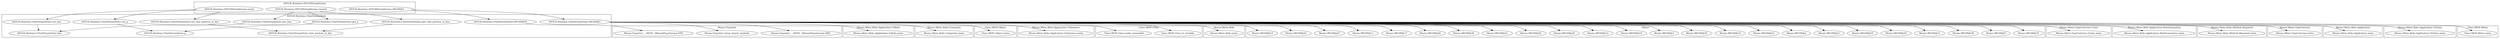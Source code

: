 digraph {
graph [overlap=false]
subgraph cluster_Moose_Meta_Role_Application_ToRole {
	label="Moose::Meta::Role::Application::ToRole";
	"Moose::Meta::Role::Application::ToRole::meta";
}
subgraph cluster_Moose_Meta_Role_Composite {
	label="Moose::Meta::Role::Composite";
	"Moose::Meta::Role::Composite::meta";
}
subgraph cluster_Class_MOP_Object {
	label="Class::MOP::Object";
	"Class::MOP::Object::meta";
}
subgraph cluster_Moose_Meta_Role_Application_ToInstance {
	label="Moose::Meta::Role::Application::ToInstance";
	"Moose::Meta::Role::Application::ToInstance::meta";
}
subgraph cluster_Moose_Exporter {
	label="Moose::Exporter";
	"Moose::Exporter::__ANON__[Moose/Exporter.pm:479]";
	"Moose::Exporter::__ANON__[Moose/Exporter.pm:390]";
	"Moose::Exporter::setup_import_methods";
}
subgraph cluster_Class_MOP_Class {
	label="Class::MOP::Class";
	"Class::MOP::Class::is_mutable";
	"Class::MOP::Class::make_immutable";
}
subgraph cluster_Moose_Meta_Role {
	label="Moose::Meta::Role";
	"Moose::Meta::Role::meta";
}
subgraph cluster_Moose {
	label="Moose";
	"Moose::BEGIN@15";
	"Moose::BEGIN@12";
	"Moose::BEGIN@29";
	"Moose::BEGIN@20";
	"Moose::BEGIN@21";
	"Moose::BEGIN@36";
	"Moose::BEGIN@28";
	"Moose::BEGIN@17";
	"Moose::BEGIN@11";
	"Moose::BEGIN@27";
	"Moose::BEGIN@32";
	"Moose::BEGIN@14";
	"Moose::BEGIN@19";
	"Moose::BEGIN@5";
	"Moose::BEGIN@38";
	"Moose::BEGIN@31";
	"Moose::BEGIN@30";
	"Moose::BEGIN@35";
	"Moose::BEGIN@23";
	"Moose::BEGIN@2";
	"Moose::BEGIN@22";
	"Moose::BEGIN@33";
	"Moose::BEGIN@25";
	"Moose::BEGIN@3";
}
subgraph cluster_Moose_Meta_TypeCoercion_Union {
	label="Moose::Meta::TypeCoercion::Union";
	"Moose::Meta::TypeCoercion::Union::meta";
}
subgraph cluster_Moose_Meta_Role_Application_RoleSummation {
	label="Moose::Meta::Role::Application::RoleSummation";
	"Moose::Meta::Role::Application::RoleSummation::meta";
}
subgraph cluster_ANTLR_Runtime_CharStreamState {
	label="ANTLR::Runtime::CharStreamState";
	"ANTLR::Runtime::CharStreamState::set_char_position_in_line";
	"ANTLR::Runtime::CharStreamState::p";
	"ANTLR::Runtime::CharStreamState::line";
	"ANTLR::Runtime::CharStreamState::char_position_in_line";
	"ANTLR::Runtime::CharStreamState::get_line";
	"ANTLR::Runtime::CharStreamState::get_p";
	"ANTLR::Runtime::CharStreamState::set_p";
	"ANTLR::Runtime::CharStreamState::get_char_position_in_line";
	"ANTLR::Runtime::CharStreamState::BEGIN@59";
	"ANTLR::Runtime::CharStreamState::set_line";
	"ANTLR::Runtime::CharStreamState::BEGIN@3";
}
subgraph cluster_Moose_Meta_Role_Method_Required {
	label="Moose::Meta::Role::Method::Required";
	"Moose::Meta::Role::Method::Required::meta";
}
subgraph cluster_ANTLR_Runtime_ANTLRStringStream {
	label="ANTLR::Runtime::ANTLRStringStream";
	"ANTLR::Runtime::ANTLRStringStream::BEGIN@5";
	"ANTLR::Runtime::ANTLRStringStream::mark";
	"ANTLR::Runtime::ANTLRStringStream::rewind";
}
subgraph cluster_Moose_Meta_TypeCoercion {
	label="Moose::Meta::TypeCoercion";
	"Moose::Meta::TypeCoercion::meta";
}
subgraph cluster_Moose_Meta_Role_Application {
	label="Moose::Meta::Role::Application";
	"Moose::Meta::Role::Application::meta";
}
subgraph cluster_Moose_Meta_Role_Application_ToClass {
	label="Moose::Meta::Role::Application::ToClass";
	"Moose::Meta::Role::Application::ToClass::meta";
}
subgraph cluster_Class_MOP_Mixin {
	label="Class::MOP::Mixin";
	"Class::MOP::Mixin::meta";
}
"ANTLR::Runtime::CharStreamState::BEGIN@59" -> "Moose::Exporter::__ANON__[Moose/Exporter.pm:479]";
"ANTLR::Runtime::CharStreamState::BEGIN@3" -> "Moose::BEGIN@20";
"ANTLR::Runtime::CharStreamState::BEGIN@3" -> "Moose::BEGIN@11";
"ANTLR::Runtime::CharStreamState::get_p" -> "ANTLR::Runtime::CharStreamState::p";
"ANTLR::Runtime::CharStreamState::set_p" -> "ANTLR::Runtime::CharStreamState::p";
"ANTLR::Runtime::CharStreamState::BEGIN@3" -> "Moose::Meta::TypeCoercion::meta";
"ANTLR::Runtime::ANTLRStringStream::mark" -> "ANTLR::Runtime::CharStreamState::set_line";
"ANTLR::Runtime::CharStreamState::BEGIN@3" -> "Moose::BEGIN@12";
"ANTLR::Runtime::CharStreamState::BEGIN@3" -> "Class::MOP::Class::is_mutable";
"ANTLR::Runtime::CharStreamState::BEGIN@3" -> "Moose::BEGIN@35";
"ANTLR::Runtime::ANTLRStringStream::mark" -> "ANTLR::Runtime::CharStreamState::set_char_position_in_line";
"ANTLR::Runtime::CharStreamState::BEGIN@3" -> "Moose::Meta::Role::Application::RoleSummation::meta";
"ANTLR::Runtime::CharStreamState::BEGIN@3" -> "Moose::BEGIN@29";
"ANTLR::Runtime::CharStreamState::BEGIN@3" -> "Class::MOP::Object::meta";
"ANTLR::Runtime::CharStreamState::BEGIN@3" -> "Moose::Meta::Role::Application::ToRole::meta";
"ANTLR::Runtime::CharStreamState::BEGIN@3" -> "Moose::BEGIN@17";
"ANTLR::Runtime::CharStreamState::BEGIN@3" -> "Moose::BEGIN@25";
"ANTLR::Runtime::ANTLRStringStream::BEGIN@5" -> "ANTLR::Runtime::CharStreamState::BEGIN@59";
"ANTLR::Runtime::ANTLRStringStream::rewind" -> "ANTLR::Runtime::CharStreamState::get_line";
"ANTLR::Runtime::CharStreamState::BEGIN@3" -> "Moose::Exporter::setup_import_methods";
"ANTLR::Runtime::CharStreamState::BEGIN@3" -> "Moose::BEGIN@31";
"ANTLR::Runtime::CharStreamState::BEGIN@3" -> "Moose::BEGIN@15";
"ANTLR::Runtime::CharStreamState::BEGIN@3" -> "Moose::BEGIN@36";
"ANTLR::Runtime::ANTLRStringStream::mark" -> "ANTLR::Runtime::CharStreamState::set_p";
"ANTLR::Runtime::ANTLRStringStream::rewind" -> "ANTLR::Runtime::CharStreamState::get_p";
"ANTLR::Runtime::CharStreamState::BEGIN@3" -> "Moose::Meta::Role::Application::ToInstance::meta";
"ANTLR::Runtime::CharStreamState::BEGIN@3" -> "Moose::BEGIN@22";
"ANTLR::Runtime::ANTLRStringStream::BEGIN@5" -> "ANTLR::Runtime::CharStreamState::BEGIN@3";
"ANTLR::Runtime::CharStreamState::BEGIN@3" -> "Moose::BEGIN@28";
"ANTLR::Runtime::ANTLRStringStream::rewind" -> "ANTLR::Runtime::CharStreamState::get_char_position_in_line";
"ANTLR::Runtime::CharStreamState::BEGIN@3" -> "Moose::BEGIN@14";
"ANTLR::Runtime::CharStreamState::BEGIN@3" -> "Moose::Meta::Role::meta";
"ANTLR::Runtime::CharStreamState::BEGIN@3" -> "Moose::Meta::Role::Method::Required::meta";
"ANTLR::Runtime::CharStreamState::BEGIN@3" -> "Moose::BEGIN@33";
"ANTLR::Runtime::CharStreamState::BEGIN@3" -> "Moose::BEGIN@3";
"ANTLR::Runtime::CharStreamState::BEGIN@3" -> "Moose::BEGIN@27";
"ANTLR::Runtime::CharStreamState::BEGIN@3" -> "Moose::BEGIN@5";
"ANTLR::Runtime::CharStreamState::BEGIN@3" -> "Moose::Meta::Role::Application::meta";
"ANTLR::Runtime::CharStreamState::BEGIN@3" -> "Moose::BEGIN@19";
"ANTLR::Runtime::CharStreamState::BEGIN@3" -> "Moose::BEGIN@23";
"ANTLR::Runtime::CharStreamState::BEGIN@3" -> "Moose::BEGIN@2";
"ANTLR::Runtime::CharStreamState::BEGIN@3" -> "Class::MOP::Class::make_immutable";
"ANTLR::Runtime::CharStreamState::set_char_position_in_line" -> "ANTLR::Runtime::CharStreamState::char_position_in_line";
"ANTLR::Runtime::CharStreamState::get_char_position_in_line" -> "ANTLR::Runtime::CharStreamState::char_position_in_line";
"ANTLR::Runtime::CharStreamState::BEGIN@3" -> "Moose::BEGIN@21";
"ANTLR::Runtime::CharStreamState::BEGIN@3" -> "Moose::BEGIN@32";
"ANTLR::Runtime::CharStreamState::BEGIN@3" -> "Moose::Meta::TypeCoercion::Union::meta";
"ANTLR::Runtime::CharStreamState::BEGIN@3" -> "Moose::Meta::Role::Application::ToClass::meta";
"ANTLR::Runtime::CharStreamState::BEGIN@3" -> "Moose::Exporter::__ANON__[Moose/Exporter.pm:390]";
"ANTLR::Runtime::CharStreamState::BEGIN@3" -> "Class::MOP::Mixin::meta";
"ANTLR::Runtime::CharStreamState::get_line" -> "ANTLR::Runtime::CharStreamState::line";
"ANTLR::Runtime::CharStreamState::set_line" -> "ANTLR::Runtime::CharStreamState::line";
"ANTLR::Runtime::CharStreamState::BEGIN@3" -> "Moose::Meta::Role::Composite::meta";
"ANTLR::Runtime::CharStreamState::BEGIN@3" -> "Moose::BEGIN@38";
"ANTLR::Runtime::CharStreamState::BEGIN@3" -> "Moose::BEGIN@30";
}
